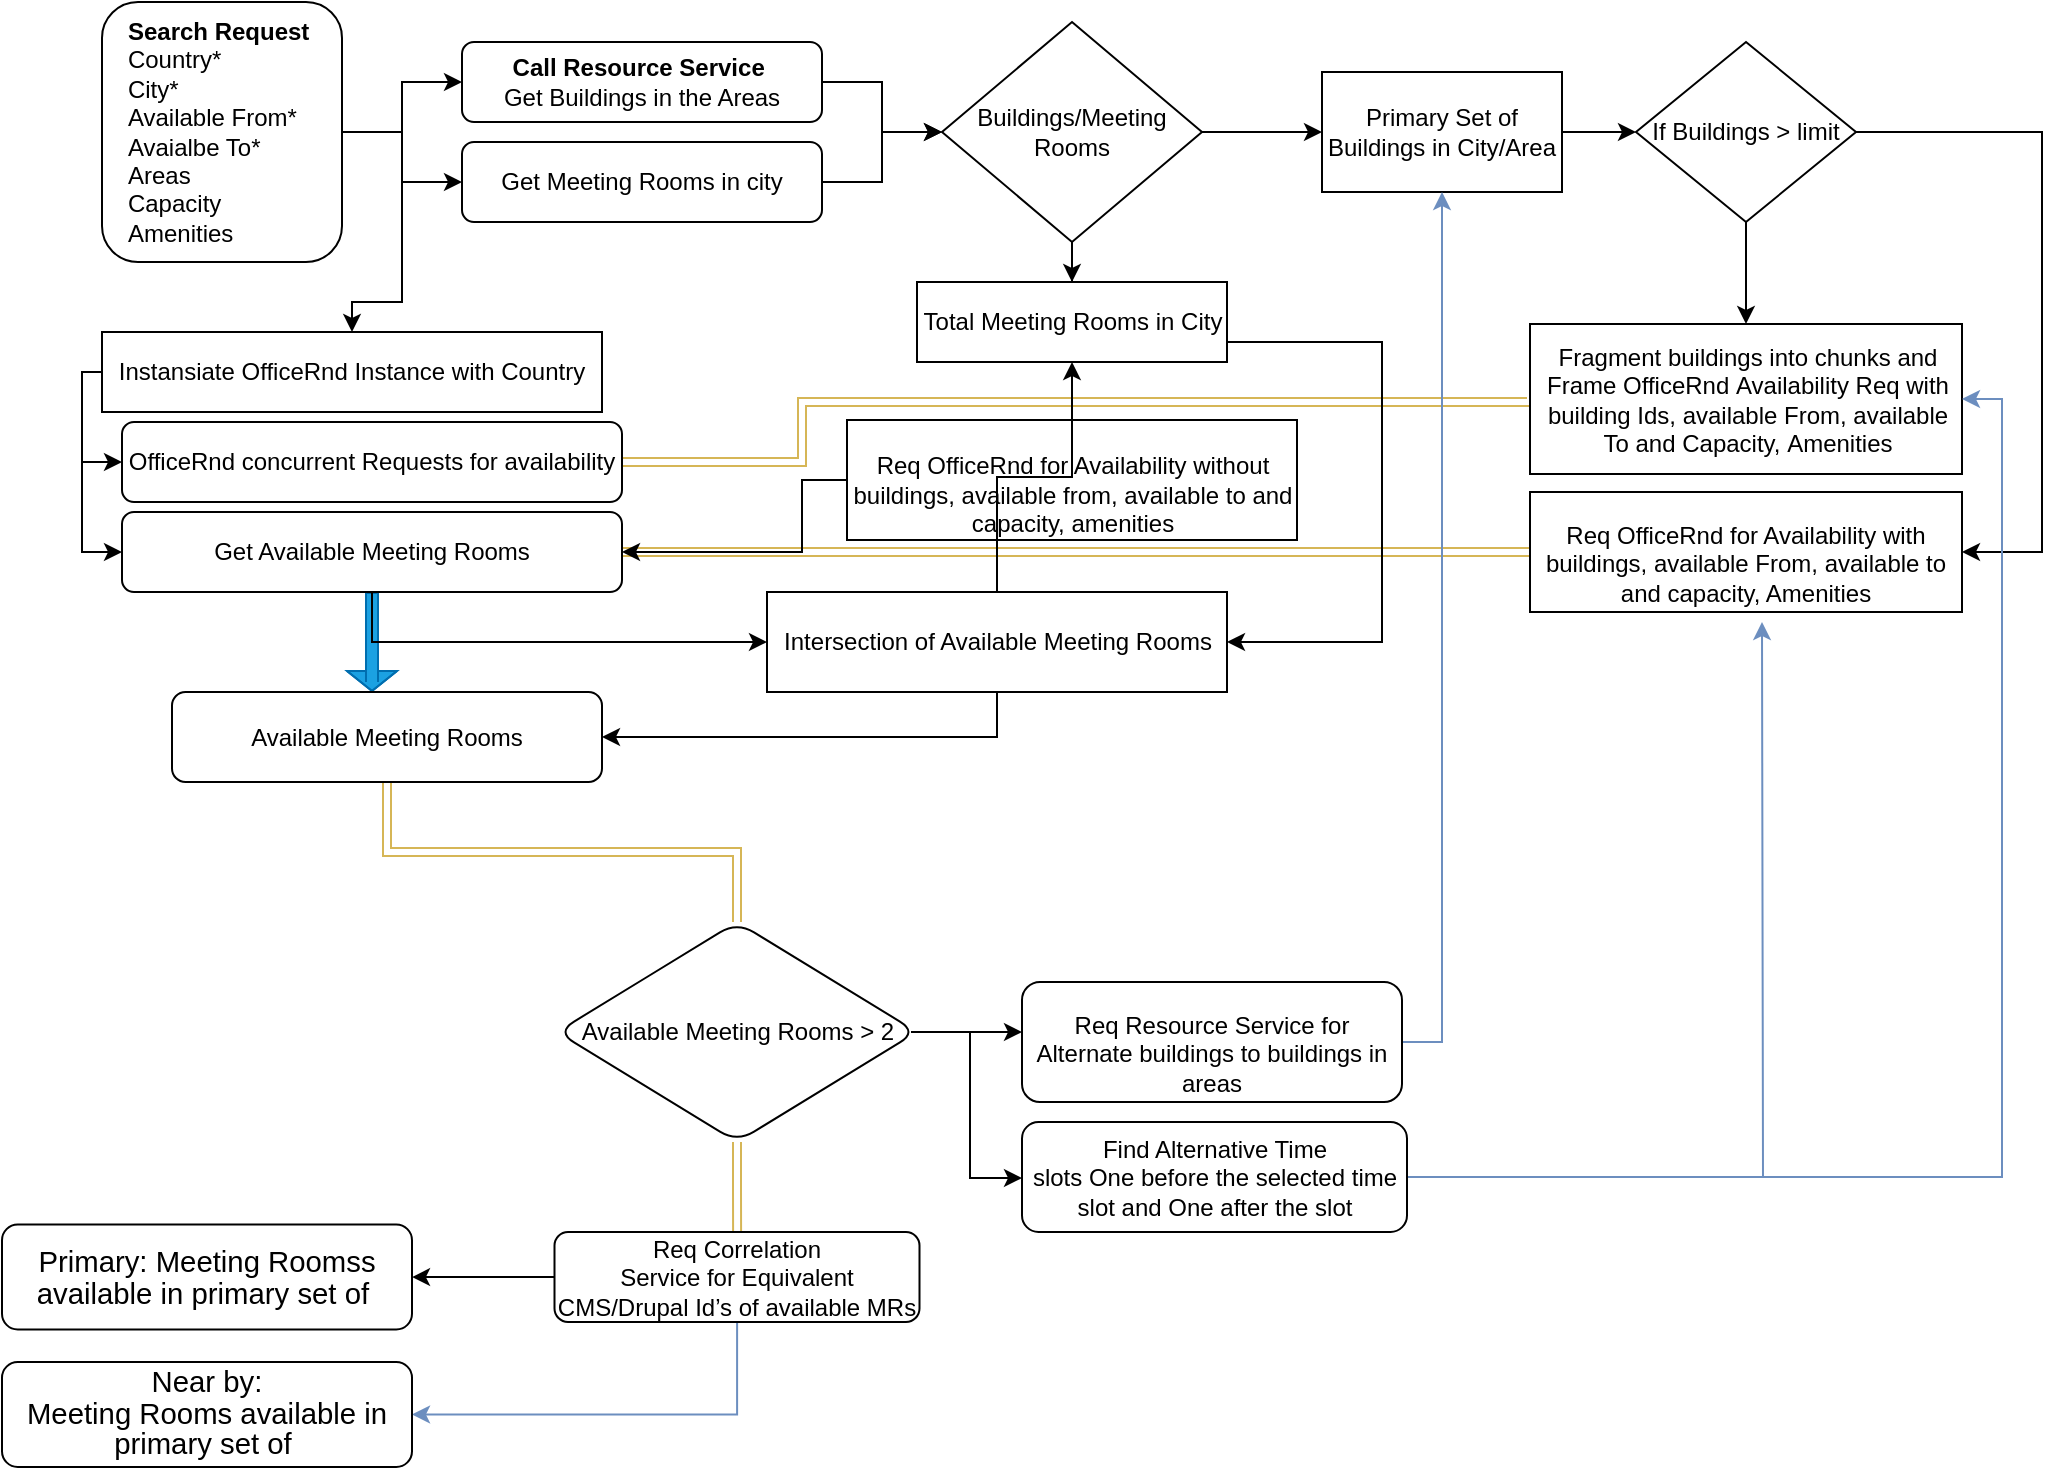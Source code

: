<mxfile version="13.7.3" type="github">
  <diagram id="C5RBs43oDa-KdzZeNtuy" name="Page-1">
    <mxGraphModel dx="2522" dy="450" grid="1" gridSize="10" guides="1" tooltips="1" connect="1" arrows="1" fold="1" page="1" pageScale="1" pageWidth="827" pageHeight="1169" background="none" math="0" shadow="0">
      <root>
        <mxCell id="WIyWlLk6GJQsqaUBKTNV-0" />
        <mxCell id="WIyWlLk6GJQsqaUBKTNV-1" parent="WIyWlLk6GJQsqaUBKTNV-0" />
        <mxCell id="8CnQwpFaGnil6D6pqTt6-14" value="" style="edgeStyle=orthogonalEdgeStyle;rounded=0;orthogonalLoop=1;jettySize=auto;html=1;" edge="1" parent="WIyWlLk6GJQsqaUBKTNV-1" source="WIyWlLk6GJQsqaUBKTNV-3" target="8CnQwpFaGnil6D6pqTt6-12">
          <mxGeometry relative="1" as="geometry" />
        </mxCell>
        <mxCell id="WIyWlLk6GJQsqaUBKTNV-3" value="&lt;b&gt;Call Resource Service&amp;nbsp;&lt;/b&gt;&lt;br&gt;&lt;div style=&quot;text-align: left&quot;&gt;Get Buildings in the Areas&lt;/div&gt;" style="rounded=1;whiteSpace=wrap;html=1;fontSize=12;glass=0;strokeWidth=1;shadow=0;align=center;" parent="WIyWlLk6GJQsqaUBKTNV-1" vertex="1">
          <mxGeometry x="-1060" y="60" width="180" height="40" as="geometry" />
        </mxCell>
        <mxCell id="WIyWlLk6GJQsqaUBKTNV-4" value="Yes" style="rounded=0;html=1;jettySize=auto;orthogonalLoop=1;fontSize=11;endArrow=block;endFill=0;endSize=8;strokeWidth=1;shadow=0;labelBackgroundColor=none;edgeStyle=orthogonalEdgeStyle;" parent="WIyWlLk6GJQsqaUBKTNV-1" target="WIyWlLk6GJQsqaUBKTNV-10" edge="1">
          <mxGeometry y="20" relative="1" as="geometry">
            <mxPoint as="offset" />
            <mxPoint x="250" y="320" as="sourcePoint" />
          </mxGeometry>
        </mxCell>
        <mxCell id="WIyWlLk6GJQsqaUBKTNV-5" value="No" style="edgeStyle=orthogonalEdgeStyle;rounded=0;html=1;jettySize=auto;orthogonalLoop=1;fontSize=11;endArrow=block;endFill=0;endSize=8;strokeWidth=1;shadow=0;labelBackgroundColor=none;" parent="WIyWlLk6GJQsqaUBKTNV-1" source="WIyWlLk6GJQsqaUBKTNV-6" edge="1">
          <mxGeometry y="10" relative="1" as="geometry">
            <mxPoint as="offset" />
            <mxPoint x="380" y="230" as="targetPoint" />
          </mxGeometry>
        </mxCell>
        <mxCell id="WIyWlLk6GJQsqaUBKTNV-8" value="No" style="rounded=0;html=1;jettySize=auto;orthogonalLoop=1;fontSize=11;endArrow=block;endFill=0;endSize=8;strokeWidth=1;shadow=0;labelBackgroundColor=none;edgeStyle=orthogonalEdgeStyle;" parent="WIyWlLk6GJQsqaUBKTNV-1" target="WIyWlLk6GJQsqaUBKTNV-11" edge="1">
          <mxGeometry x="0.333" y="20" relative="1" as="geometry">
            <mxPoint as="offset" />
            <mxPoint x="220" y="370" as="sourcePoint" />
          </mxGeometry>
        </mxCell>
        <mxCell id="WIyWlLk6GJQsqaUBKTNV-9" value="Yes" style="edgeStyle=orthogonalEdgeStyle;rounded=0;html=1;jettySize=auto;orthogonalLoop=1;fontSize=11;endArrow=block;endFill=0;endSize=8;strokeWidth=1;shadow=0;labelBackgroundColor=none;" parent="WIyWlLk6GJQsqaUBKTNV-1" target="WIyWlLk6GJQsqaUBKTNV-12" edge="1">
          <mxGeometry y="10" relative="1" as="geometry">
            <mxPoint as="offset" />
            <mxPoint x="270" y="330" as="sourcePoint" />
          </mxGeometry>
        </mxCell>
        <mxCell id="8CnQwpFaGnil6D6pqTt6-3" value="" style="edgeStyle=orthogonalEdgeStyle;rounded=0;orthogonalLoop=1;jettySize=auto;html=1;exitX=1;exitY=0.5;exitDx=0;exitDy=0;" edge="1" parent="WIyWlLk6GJQsqaUBKTNV-1" source="8CnQwpFaGnil6D6pqTt6-2" target="WIyWlLk6GJQsqaUBKTNV-3">
          <mxGeometry relative="1" as="geometry" />
        </mxCell>
        <mxCell id="8CnQwpFaGnil6D6pqTt6-37" value="" style="edgeStyle=orthogonalEdgeStyle;rounded=0;orthogonalLoop=1;jettySize=auto;html=1;entryX=0.5;entryY=0;entryDx=0;entryDy=0;" edge="1" parent="WIyWlLk6GJQsqaUBKTNV-1" source="8CnQwpFaGnil6D6pqTt6-2" target="8CnQwpFaGnil6D6pqTt6-24">
          <mxGeometry relative="1" as="geometry">
            <Array as="points">
              <mxPoint x="-1090" y="105" />
              <mxPoint x="-1090" y="190" />
              <mxPoint x="-1115" y="190" />
            </Array>
          </mxGeometry>
        </mxCell>
        <mxCell id="8CnQwpFaGnil6D6pqTt6-2" value="&lt;b&gt;Search Request&amp;nbsp;&lt;/b&gt;&lt;br&gt;&lt;div style=&quot;text-align: left&quot;&gt;Country*&lt;/div&gt;&lt;div style=&quot;text-align: left&quot;&gt;City*&lt;/div&gt;&lt;div style=&quot;text-align: left&quot;&gt;Available From*&lt;/div&gt;&lt;div style=&quot;text-align: left&quot;&gt;Avaialbe To*&lt;/div&gt;&lt;div style=&quot;text-align: left&quot;&gt;Areas&lt;/div&gt;&lt;div style=&quot;text-align: left&quot;&gt;Capacity&lt;/div&gt;&lt;div style=&quot;text-align: left&quot;&gt;Amenities&lt;/div&gt;" style="rounded=1;whiteSpace=wrap;html=1;" vertex="1" parent="WIyWlLk6GJQsqaUBKTNV-1">
          <mxGeometry x="-1240" y="40" width="120" height="130" as="geometry" />
        </mxCell>
        <mxCell id="8CnQwpFaGnil6D6pqTt6-13" value="" style="edgeStyle=orthogonalEdgeStyle;rounded=0;orthogonalLoop=1;jettySize=auto;html=1;" edge="1" parent="WIyWlLk6GJQsqaUBKTNV-1" source="8CnQwpFaGnil6D6pqTt6-5" target="8CnQwpFaGnil6D6pqTt6-12">
          <mxGeometry relative="1" as="geometry" />
        </mxCell>
        <mxCell id="8CnQwpFaGnil6D6pqTt6-5" value="Get Meeting Rooms in city" style="rounded=1;whiteSpace=wrap;html=1;" vertex="1" parent="WIyWlLk6GJQsqaUBKTNV-1">
          <mxGeometry x="-1060" y="110" width="180" height="40" as="geometry" />
        </mxCell>
        <mxCell id="8CnQwpFaGnil6D6pqTt6-11" value="" style="edgeStyle=orthogonalEdgeStyle;rounded=0;orthogonalLoop=1;jettySize=auto;html=1;entryX=0;entryY=0.5;entryDx=0;entryDy=0;exitX=1;exitY=0.5;exitDx=0;exitDy=0;" edge="1" parent="WIyWlLk6GJQsqaUBKTNV-1" source="8CnQwpFaGnil6D6pqTt6-2" target="8CnQwpFaGnil6D6pqTt6-5">
          <mxGeometry relative="1" as="geometry">
            <mxPoint x="-1110" y="115" as="sourcePoint" />
            <mxPoint x="-1050" y="95" as="targetPoint" />
          </mxGeometry>
        </mxCell>
        <mxCell id="8CnQwpFaGnil6D6pqTt6-16" value="" style="edgeStyle=orthogonalEdgeStyle;rounded=0;orthogonalLoop=1;jettySize=auto;html=1;" edge="1" parent="WIyWlLk6GJQsqaUBKTNV-1" source="8CnQwpFaGnil6D6pqTt6-12" target="8CnQwpFaGnil6D6pqTt6-15">
          <mxGeometry relative="1" as="geometry" />
        </mxCell>
        <mxCell id="8CnQwpFaGnil6D6pqTt6-34" value="" style="edgeStyle=orthogonalEdgeStyle;rounded=0;orthogonalLoop=1;jettySize=auto;html=1;" edge="1" parent="WIyWlLk6GJQsqaUBKTNV-1" source="8CnQwpFaGnil6D6pqTt6-12" target="8CnQwpFaGnil6D6pqTt6-33">
          <mxGeometry relative="1" as="geometry" />
        </mxCell>
        <mxCell id="8CnQwpFaGnil6D6pqTt6-12" value="Buildings/Meeting Rooms" style="rhombus;whiteSpace=wrap;html=1;" vertex="1" parent="WIyWlLk6GJQsqaUBKTNV-1">
          <mxGeometry x="-820" y="50" width="130" height="110" as="geometry" />
        </mxCell>
        <mxCell id="8CnQwpFaGnil6D6pqTt6-18" value="" style="edgeStyle=orthogonalEdgeStyle;rounded=0;orthogonalLoop=1;jettySize=auto;html=1;" edge="1" parent="WIyWlLk6GJQsqaUBKTNV-1" source="8CnQwpFaGnil6D6pqTt6-15" target="8CnQwpFaGnil6D6pqTt6-17">
          <mxGeometry relative="1" as="geometry" />
        </mxCell>
        <mxCell id="8CnQwpFaGnil6D6pqTt6-15" value="Primary Set of Buildings in City/Area" style="rounded=0;whiteSpace=wrap;html=1;" vertex="1" parent="WIyWlLk6GJQsqaUBKTNV-1">
          <mxGeometry x="-630" y="75" width="120" height="60" as="geometry" />
        </mxCell>
        <mxCell id="8CnQwpFaGnil6D6pqTt6-22" value="" style="edgeStyle=orthogonalEdgeStyle;rounded=0;orthogonalLoop=1;jettySize=auto;html=1;entryX=1;entryY=0.5;entryDx=0;entryDy=0;" edge="1" parent="WIyWlLk6GJQsqaUBKTNV-1" source="8CnQwpFaGnil6D6pqTt6-17" target="8CnQwpFaGnil6D6pqTt6-21">
          <mxGeometry relative="1" as="geometry">
            <Array as="points">
              <mxPoint x="-270" y="105" />
              <mxPoint x="-270" y="315" />
            </Array>
          </mxGeometry>
        </mxCell>
        <mxCell id="8CnQwpFaGnil6D6pqTt6-23" value="" style="edgeStyle=orthogonalEdgeStyle;rounded=0;orthogonalLoop=1;jettySize=auto;html=1;" edge="1" parent="WIyWlLk6GJQsqaUBKTNV-1" source="8CnQwpFaGnil6D6pqTt6-17" target="8CnQwpFaGnil6D6pqTt6-19">
          <mxGeometry relative="1" as="geometry" />
        </mxCell>
        <mxCell id="8CnQwpFaGnil6D6pqTt6-17" value="If Buildings &amp;gt; limit" style="rhombus;whiteSpace=wrap;html=1;rounded=0;" vertex="1" parent="WIyWlLk6GJQsqaUBKTNV-1">
          <mxGeometry x="-473" y="60" width="110" height="90" as="geometry" />
        </mxCell>
        <mxCell id="8CnQwpFaGnil6D6pqTt6-49" style="edgeStyle=orthogonalEdgeStyle;rounded=0;orthogonalLoop=1;jettySize=auto;html=1;exitX=0;exitY=0.5;exitDx=0;exitDy=0;shape=link;fillColor=#fff2cc;strokeColor=#d6b656;" edge="1" parent="WIyWlLk6GJQsqaUBKTNV-1" source="8CnQwpFaGnil6D6pqTt6-19" target="8CnQwpFaGnil6D6pqTt6-25">
          <mxGeometry relative="1" as="geometry">
            <mxPoint x="-550" y="240" as="sourcePoint" />
            <Array as="points">
              <mxPoint x="-526" y="240" />
              <mxPoint x="-890" y="240" />
              <mxPoint x="-890" y="270" />
            </Array>
          </mxGeometry>
        </mxCell>
        <mxCell id="8CnQwpFaGnil6D6pqTt6-19" value="&lt;p class=&quot;MsoNormal&quot; style=&quot;margin-bottom: 0.0pt&quot;&gt;&lt;/p&gt;&lt;div style=&quot;text-align: center&quot;&gt;&lt;span&gt;Fragment buildings into chunks and Frame OfficeRnd&amp;nbsp;&lt;/span&gt;&lt;span&gt;Availability Req with building Ids, available From, available To and Capacity,&amp;nbsp;&lt;/span&gt;&lt;span&gt;Amenities&lt;/span&gt;&lt;/div&gt;&lt;p&gt;&lt;/p&gt;" style="whiteSpace=wrap;html=1;rounded=0;align=left;" vertex="1" parent="WIyWlLk6GJQsqaUBKTNV-1">
          <mxGeometry x="-526" y="201" width="216" height="75" as="geometry" />
        </mxCell>
        <mxCell id="8CnQwpFaGnil6D6pqTt6-48" style="edgeStyle=orthogonalEdgeStyle;rounded=0;orthogonalLoop=1;jettySize=auto;html=1;entryX=1;entryY=0.5;entryDx=0;entryDy=0;shape=link;fillColor=#fff2cc;strokeColor=#d6b656;" edge="1" parent="WIyWlLk6GJQsqaUBKTNV-1" source="8CnQwpFaGnil6D6pqTt6-21" target="8CnQwpFaGnil6D6pqTt6-26">
          <mxGeometry relative="1" as="geometry" />
        </mxCell>
        <mxCell id="8CnQwpFaGnil6D6pqTt6-21" value="&lt;p class=&quot;MsoNormal&quot; style=&quot;margin-bottom: 0.0pt&quot;&gt;Req OfficeRnd for Availability with buildings, available From, available to and capacity, Amenities&lt;/p&gt;" style="whiteSpace=wrap;html=1;rounded=0;align=center;" vertex="1" parent="WIyWlLk6GJQsqaUBKTNV-1">
          <mxGeometry x="-526" y="285" width="216" height="60" as="geometry" />
        </mxCell>
        <mxCell id="8CnQwpFaGnil6D6pqTt6-38" value="" style="edgeStyle=orthogonalEdgeStyle;rounded=0;orthogonalLoop=1;jettySize=auto;html=1;exitX=0;exitY=0.5;exitDx=0;exitDy=0;entryX=0;entryY=0.5;entryDx=0;entryDy=0;" edge="1" parent="WIyWlLk6GJQsqaUBKTNV-1" source="8CnQwpFaGnil6D6pqTt6-24" target="8CnQwpFaGnil6D6pqTt6-25">
          <mxGeometry relative="1" as="geometry">
            <Array as="points">
              <mxPoint x="-1250" y="225" />
              <mxPoint x="-1250" y="270" />
            </Array>
          </mxGeometry>
        </mxCell>
        <mxCell id="8CnQwpFaGnil6D6pqTt6-40" value="" style="edgeStyle=orthogonalEdgeStyle;rounded=0;orthogonalLoop=1;jettySize=auto;html=1;" edge="1" parent="WIyWlLk6GJQsqaUBKTNV-1" source="8CnQwpFaGnil6D6pqTt6-24" target="8CnQwpFaGnil6D6pqTt6-26">
          <mxGeometry relative="1" as="geometry">
            <Array as="points">
              <mxPoint x="-1250" y="225" />
              <mxPoint x="-1250" y="315" />
            </Array>
          </mxGeometry>
        </mxCell>
        <mxCell id="8CnQwpFaGnil6D6pqTt6-24" value="Instansiate OfficeRnd Instance with Country" style="rounded=0;whiteSpace=wrap;html=1;" vertex="1" parent="WIyWlLk6GJQsqaUBKTNV-1">
          <mxGeometry x="-1240" y="205" width="250" height="40" as="geometry" />
        </mxCell>
        <mxCell id="8CnQwpFaGnil6D6pqTt6-25" value="&lt;p class=&quot;MsoNormal&quot; align=&quot;center&quot;&gt;OfficeRnd concurrent Requests for availability&lt;/p&gt;" style="rounded=1;whiteSpace=wrap;html=1;" vertex="1" parent="WIyWlLk6GJQsqaUBKTNV-1">
          <mxGeometry x="-1230" y="250" width="250" height="40" as="geometry" />
        </mxCell>
        <mxCell id="8CnQwpFaGnil6D6pqTt6-43" value="" style="edgeStyle=orthogonalEdgeStyle;rounded=0;orthogonalLoop=1;jettySize=auto;html=1;shape=flexArrow;fillColor=#1ba1e2;strokeColor=#006EAF;endWidth=18;endSize=3;width=6;" edge="1" parent="WIyWlLk6GJQsqaUBKTNV-1" source="8CnQwpFaGnil6D6pqTt6-26" target="8CnQwpFaGnil6D6pqTt6-42">
          <mxGeometry relative="1" as="geometry">
            <Array as="points">
              <mxPoint x="-1105" y="380" />
              <mxPoint x="-1105" y="380" />
            </Array>
          </mxGeometry>
        </mxCell>
        <mxCell id="8CnQwpFaGnil6D6pqTt6-46" style="edgeStyle=orthogonalEdgeStyle;rounded=0;orthogonalLoop=1;jettySize=auto;html=1;" edge="1" parent="WIyWlLk6GJQsqaUBKTNV-1" source="8CnQwpFaGnil6D6pqTt6-26" target="8CnQwpFaGnil6D6pqTt6-44">
          <mxGeometry relative="1" as="geometry">
            <Array as="points">
              <mxPoint x="-1105" y="360" />
            </Array>
          </mxGeometry>
        </mxCell>
        <mxCell id="8CnQwpFaGnil6D6pqTt6-26" value="&lt;p class=&quot;MsoNormal&quot; align=&quot;center&quot;&gt;Get Available Meeting Rooms&lt;/p&gt;" style="rounded=1;whiteSpace=wrap;html=1;" vertex="1" parent="WIyWlLk6GJQsqaUBKTNV-1">
          <mxGeometry x="-1230" y="295" width="250" height="40" as="geometry" />
        </mxCell>
        <mxCell id="8CnQwpFaGnil6D6pqTt6-41" value="" style="edgeStyle=orthogonalEdgeStyle;rounded=0;orthogonalLoop=1;jettySize=auto;html=1;" edge="1" parent="WIyWlLk6GJQsqaUBKTNV-1" source="8CnQwpFaGnil6D6pqTt6-28" target="8CnQwpFaGnil6D6pqTt6-26">
          <mxGeometry relative="1" as="geometry">
            <Array as="points">
              <mxPoint x="-890" y="279" />
              <mxPoint x="-890" y="315" />
            </Array>
          </mxGeometry>
        </mxCell>
        <mxCell id="8CnQwpFaGnil6D6pqTt6-45" value="" style="edgeStyle=orthogonalEdgeStyle;rounded=0;orthogonalLoop=1;jettySize=auto;html=1;exitX=1;exitY=0.5;exitDx=0;exitDy=0;" edge="1" parent="WIyWlLk6GJQsqaUBKTNV-1" source="8CnQwpFaGnil6D6pqTt6-33" target="8CnQwpFaGnil6D6pqTt6-44">
          <mxGeometry relative="1" as="geometry">
            <Array as="points">
              <mxPoint x="-600" y="210" />
              <mxPoint x="-600" y="360" />
            </Array>
          </mxGeometry>
        </mxCell>
        <mxCell id="8CnQwpFaGnil6D6pqTt6-28" value="&lt;br&gt;&lt;span style=&quot;color: rgb(0 , 0 , 0) ; font-family: &amp;#34;helvetica&amp;#34; ; font-size: 12px ; font-style: normal ; font-weight: 400 ; letter-spacing: normal ; text-align: center ; text-indent: 0px ; text-transform: none ; word-spacing: 0px&quot;&gt;Req OfficeRnd for Availability without buildings, available&amp;nbsp;&lt;/span&gt;&lt;span style=&quot;font-family: &amp;#34;helvetica&amp;#34;&quot;&gt;from, available to and capacity, amenities&lt;/span&gt;&lt;span style=&quot;color: rgb(0 , 0 , 0) ; font-family: &amp;#34;helvetica&amp;#34; ; font-size: 12px ; font-style: normal ; font-weight: 400 ; letter-spacing: normal ; text-align: center ; text-indent: 0px ; text-transform: none ; word-spacing: 0px&quot;&gt;&lt;br&gt;&lt;/span&gt;" style="whiteSpace=wrap;html=1;" vertex="1" parent="WIyWlLk6GJQsqaUBKTNV-1">
          <mxGeometry x="-867.5" y="249" width="225" height="60" as="geometry" />
        </mxCell>
        <mxCell id="8CnQwpFaGnil6D6pqTt6-33" value="Total Meeting Rooms in City" style="whiteSpace=wrap;html=1;" vertex="1" parent="WIyWlLk6GJQsqaUBKTNV-1">
          <mxGeometry x="-832.5" y="180" width="155" height="40" as="geometry" />
        </mxCell>
        <mxCell id="8CnQwpFaGnil6D6pqTt6-51" value="" style="edgeStyle=orthogonalEdgeStyle;rounded=0;orthogonalLoop=1;jettySize=auto;html=1;shape=link;fillColor=#fff2cc;strokeColor=#d6b656;" edge="1" parent="WIyWlLk6GJQsqaUBKTNV-1" source="8CnQwpFaGnil6D6pqTt6-42" target="8CnQwpFaGnil6D6pqTt6-50">
          <mxGeometry relative="1" as="geometry" />
        </mxCell>
        <mxCell id="8CnQwpFaGnil6D6pqTt6-42" value="Available Meeting Rooms" style="whiteSpace=wrap;html=1;rounded=1;" vertex="1" parent="WIyWlLk6GJQsqaUBKTNV-1">
          <mxGeometry x="-1205" y="385" width="215" height="45" as="geometry" />
        </mxCell>
        <mxCell id="8CnQwpFaGnil6D6pqTt6-47" style="edgeStyle=orthogonalEdgeStyle;rounded=0;orthogonalLoop=1;jettySize=auto;html=1;entryX=1;entryY=0.5;entryDx=0;entryDy=0;" edge="1" parent="WIyWlLk6GJQsqaUBKTNV-1" source="8CnQwpFaGnil6D6pqTt6-44" target="8CnQwpFaGnil6D6pqTt6-42">
          <mxGeometry relative="1" as="geometry">
            <Array as="points">
              <mxPoint x="-792" y="408" />
            </Array>
          </mxGeometry>
        </mxCell>
        <mxCell id="8CnQwpFaGnil6D6pqTt6-66" value="" style="edgeStyle=orthogonalEdgeStyle;rounded=0;orthogonalLoop=1;jettySize=auto;html=1;" edge="1" parent="WIyWlLk6GJQsqaUBKTNV-1" source="8CnQwpFaGnil6D6pqTt6-44" target="8CnQwpFaGnil6D6pqTt6-33">
          <mxGeometry relative="1" as="geometry" />
        </mxCell>
        <mxCell id="8CnQwpFaGnil6D6pqTt6-44" value="Intersection of Available Meeting Rooms" style="whiteSpace=wrap;html=1;" vertex="1" parent="WIyWlLk6GJQsqaUBKTNV-1">
          <mxGeometry x="-907.5" y="335" width="230" height="50" as="geometry" />
        </mxCell>
        <mxCell id="8CnQwpFaGnil6D6pqTt6-54" style="edgeStyle=orthogonalEdgeStyle;rounded=0;orthogonalLoop=1;jettySize=auto;html=1;exitX=1;exitY=0.5;exitDx=0;exitDy=0;" edge="1" parent="WIyWlLk6GJQsqaUBKTNV-1" target="8CnQwpFaGnil6D6pqTt6-52">
          <mxGeometry relative="1" as="geometry">
            <mxPoint x="-835.5" y="555" as="sourcePoint" />
            <mxPoint x="-790" y="555" as="targetPoint" />
            <Array as="points">
              <mxPoint x="-760" y="555" />
              <mxPoint x="-760" y="555" />
            </Array>
          </mxGeometry>
        </mxCell>
        <mxCell id="8CnQwpFaGnil6D6pqTt6-56" value="" style="edgeStyle=orthogonalEdgeStyle;rounded=0;orthogonalLoop=1;jettySize=auto;html=1;" edge="1" parent="WIyWlLk6GJQsqaUBKTNV-1" source="8CnQwpFaGnil6D6pqTt6-50" target="8CnQwpFaGnil6D6pqTt6-55">
          <mxGeometry relative="1" as="geometry">
            <Array as="points">
              <mxPoint x="-806" y="555" />
              <mxPoint x="-806" y="628" />
            </Array>
          </mxGeometry>
        </mxCell>
        <mxCell id="8CnQwpFaGnil6D6pqTt6-59" value="" style="edgeStyle=orthogonalEdgeStyle;rounded=0;orthogonalLoop=1;jettySize=auto;html=1;shape=link;fillColor=#fff2cc;strokeColor=#d6b656;" edge="1" parent="WIyWlLk6GJQsqaUBKTNV-1" source="8CnQwpFaGnil6D6pqTt6-50" target="8CnQwpFaGnil6D6pqTt6-58">
          <mxGeometry relative="1" as="geometry" />
        </mxCell>
        <mxCell id="8CnQwpFaGnil6D6pqTt6-50" value="Available Meeting Rooms &amp;gt; 2" style="rhombus;whiteSpace=wrap;html=1;rounded=1;" vertex="1" parent="WIyWlLk6GJQsqaUBKTNV-1">
          <mxGeometry x="-1012.5" y="500" width="180" height="110" as="geometry" />
        </mxCell>
        <mxCell id="8CnQwpFaGnil6D6pqTt6-60" style="edgeStyle=orthogonalEdgeStyle;rounded=0;orthogonalLoop=1;jettySize=auto;html=1;entryX=0.5;entryY=1;entryDx=0;entryDy=0;fillColor=#dae8fc;strokeColor=#6c8ebf;" edge="1" parent="WIyWlLk6GJQsqaUBKTNV-1" source="8CnQwpFaGnil6D6pqTt6-52" target="8CnQwpFaGnil6D6pqTt6-15">
          <mxGeometry relative="1" as="geometry">
            <Array as="points">
              <mxPoint x="-570" y="560" />
            </Array>
          </mxGeometry>
        </mxCell>
        <mxCell id="8CnQwpFaGnil6D6pqTt6-52" value="&lt;p class=&quot;MsoNormal&quot; align=&quot;center&quot; style=&quot;margin-bottom: 0.0pt&quot;&gt;Req Resource Service for Alternate buildings to buildings in areas&lt;/p&gt;" style="whiteSpace=wrap;html=1;rounded=1;" vertex="1" parent="WIyWlLk6GJQsqaUBKTNV-1">
          <mxGeometry x="-780" y="530" width="190" height="60" as="geometry" />
        </mxCell>
        <mxCell id="8CnQwpFaGnil6D6pqTt6-61" style="edgeStyle=orthogonalEdgeStyle;rounded=0;orthogonalLoop=1;jettySize=auto;html=1;entryX=1;entryY=0.5;entryDx=0;entryDy=0;fillColor=#dae8fc;strokeColor=#6c8ebf;" edge="1" parent="WIyWlLk6GJQsqaUBKTNV-1" source="8CnQwpFaGnil6D6pqTt6-55" target="8CnQwpFaGnil6D6pqTt6-19">
          <mxGeometry relative="1" as="geometry">
            <mxPoint x="-360" y="570" as="targetPoint" />
          </mxGeometry>
        </mxCell>
        <mxCell id="8CnQwpFaGnil6D6pqTt6-64" style="edgeStyle=orthogonalEdgeStyle;rounded=0;orthogonalLoop=1;jettySize=auto;html=1;fillColor=#dae8fc;strokeColor=#6c8ebf;" edge="1" parent="WIyWlLk6GJQsqaUBKTNV-1" source="8CnQwpFaGnil6D6pqTt6-55">
          <mxGeometry relative="1" as="geometry">
            <mxPoint x="-410" y="350" as="targetPoint" />
          </mxGeometry>
        </mxCell>
        <mxCell id="8CnQwpFaGnil6D6pqTt6-55" value="&lt;p class=&quot;MsoNormal&quot; align=&quot;center&quot;&gt;Find Alternative Time&lt;br/&gt;slots One before the selected time slot and One after the slot&lt;/p&gt;" style="whiteSpace=wrap;html=1;rounded=1;" vertex="1" parent="WIyWlLk6GJQsqaUBKTNV-1">
          <mxGeometry x="-780" y="600" width="192.5" height="55" as="geometry" />
        </mxCell>
        <mxCell id="8CnQwpFaGnil6D6pqTt6-69" value="" style="edgeStyle=orthogonalEdgeStyle;rounded=0;orthogonalLoop=1;jettySize=auto;html=1;" edge="1" parent="WIyWlLk6GJQsqaUBKTNV-1" source="8CnQwpFaGnil6D6pqTt6-58" target="8CnQwpFaGnil6D6pqTt6-68">
          <mxGeometry relative="1" as="geometry" />
        </mxCell>
        <mxCell id="8CnQwpFaGnil6D6pqTt6-71" style="edgeStyle=orthogonalEdgeStyle;rounded=0;orthogonalLoop=1;jettySize=auto;html=1;entryX=1;entryY=0.5;entryDx=0;entryDy=0;fillColor=#dae8fc;strokeColor=#6c8ebf;" edge="1" parent="WIyWlLk6GJQsqaUBKTNV-1" source="8CnQwpFaGnil6D6pqTt6-58" target="8CnQwpFaGnil6D6pqTt6-70">
          <mxGeometry relative="1" as="geometry">
            <Array as="points">
              <mxPoint x="-922" y="746" />
            </Array>
          </mxGeometry>
        </mxCell>
        <mxCell id="8CnQwpFaGnil6D6pqTt6-58" value="&lt;p class=&quot;MsoNormal&quot; align=&quot;center&quot;&gt;Req Correlation&lt;br/&gt;Service for Equivalent CMS/Drupal Id’s of available MRs&lt;/p&gt;" style="whiteSpace=wrap;html=1;rounded=1;" vertex="1" parent="WIyWlLk6GJQsqaUBKTNV-1">
          <mxGeometry x="-1013.75" y="655" width="182.5" height="45" as="geometry" />
        </mxCell>
        <mxCell id="8CnQwpFaGnil6D6pqTt6-68" value="&lt;span style=&quot;font-size: 11.0pt ; line-height: 107% ; font-family: &amp;#34;calibri&amp;#34; , sans-serif&quot;&gt;Primary: Meeting Roomss available in primary set of&amp;nbsp;&lt;/span&gt;" style="whiteSpace=wrap;html=1;rounded=1;" vertex="1" parent="WIyWlLk6GJQsqaUBKTNV-1">
          <mxGeometry x="-1290" y="651.25" width="205" height="52.5" as="geometry" />
        </mxCell>
        <mxCell id="8CnQwpFaGnil6D6pqTt6-70" value="&lt;span style=&quot;font-size: 11.0pt ; line-height: 107% ; font-family: &amp;#34;calibri&amp;#34; , sans-serif&quot;&gt;Near by:&lt;br&gt;Meeting Rooms available in primary set of&amp;nbsp;&lt;/span&gt;" style="whiteSpace=wrap;html=1;rounded=1;" vertex="1" parent="WIyWlLk6GJQsqaUBKTNV-1">
          <mxGeometry x="-1290" y="720" width="205" height="52.5" as="geometry" />
        </mxCell>
      </root>
    </mxGraphModel>
  </diagram>
</mxfile>
